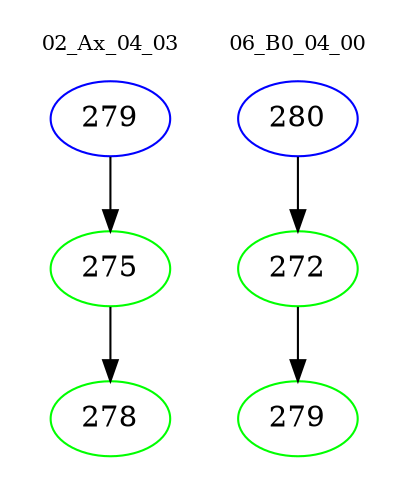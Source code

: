 digraph{
subgraph cluster_0 {
color = white
label = "02_Ax_04_03";
fontsize=10;
T0_279 [label="279", color="blue"]
T0_279 -> T0_275 [color="black"]
T0_275 [label="275", color="green"]
T0_275 -> T0_278 [color="black"]
T0_278 [label="278", color="green"]
}
subgraph cluster_1 {
color = white
label = "06_B0_04_00";
fontsize=10;
T1_280 [label="280", color="blue"]
T1_280 -> T1_272 [color="black"]
T1_272 [label="272", color="green"]
T1_272 -> T1_279 [color="black"]
T1_279 [label="279", color="green"]
}
}
